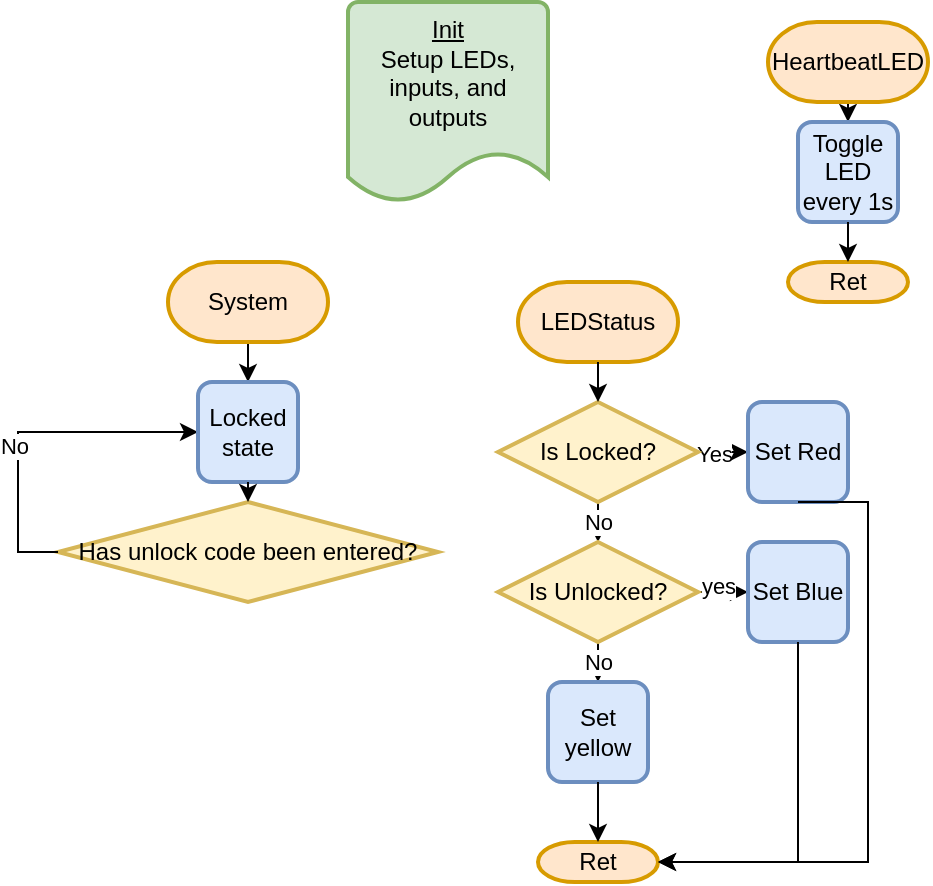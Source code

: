<mxfile version="26.0.9" pages="2">
  <diagram name="Page-1" id="dBuLCFQsL3gTptjGALky">
    <mxGraphModel dx="954" dy="613" grid="1" gridSize="10" guides="1" tooltips="1" connect="1" arrows="1" fold="1" page="1" pageScale="1" pageWidth="850" pageHeight="1100" math="0" shadow="0">
      <root>
        <mxCell id="0" />
        <mxCell id="1" parent="0" />
        <mxCell id="u3Nmi6-fQTHw9-42GvUO-1" value="&lt;u&gt;Init&lt;/u&gt;&lt;div&gt;Setup LEDs, inputs, and outputs&lt;/div&gt;&lt;div&gt;&lt;br&gt;&lt;/div&gt;&lt;div&gt;&lt;br&gt;&lt;/div&gt;" style="strokeWidth=2;html=1;shape=mxgraph.flowchart.document2;whiteSpace=wrap;size=0.25;fillColor=#d5e8d4;strokeColor=#82b366;" vertex="1" parent="1">
          <mxGeometry x="260" y="110" width="100" height="100" as="geometry" />
        </mxCell>
        <mxCell id="u3Nmi6-fQTHw9-42GvUO-5" style="edgeStyle=orthogonalEdgeStyle;rounded=0;orthogonalLoop=1;jettySize=auto;html=1;exitX=0.5;exitY=1;exitDx=0;exitDy=0;exitPerimeter=0;entryX=0.5;entryY=0;entryDx=0;entryDy=0;" edge="1" parent="1" source="u3Nmi6-fQTHw9-42GvUO-2" target="u3Nmi6-fQTHw9-42GvUO-3">
          <mxGeometry relative="1" as="geometry" />
        </mxCell>
        <mxCell id="u3Nmi6-fQTHw9-42GvUO-2" value="HeartbeatLED" style="strokeWidth=2;html=1;shape=mxgraph.flowchart.terminator;whiteSpace=wrap;fillColor=#ffe6cc;strokeColor=#d79b00;" vertex="1" parent="1">
          <mxGeometry x="470" y="120" width="80" height="40" as="geometry" />
        </mxCell>
        <mxCell id="u3Nmi6-fQTHw9-42GvUO-3" value="Toggle LED every 1s" style="rounded=1;whiteSpace=wrap;html=1;absoluteArcSize=1;arcSize=14;strokeWidth=2;fillColor=#dae8fc;strokeColor=#6c8ebf;" vertex="1" parent="1">
          <mxGeometry x="485" y="170" width="50" height="50" as="geometry" />
        </mxCell>
        <mxCell id="u3Nmi6-fQTHw9-42GvUO-4" value="Ret" style="strokeWidth=2;html=1;shape=mxgraph.flowchart.terminator;whiteSpace=wrap;fillColor=#ffe6cc;strokeColor=#d79b00;" vertex="1" parent="1">
          <mxGeometry x="480" y="240" width="60" height="20" as="geometry" />
        </mxCell>
        <mxCell id="u3Nmi6-fQTHw9-42GvUO-7" style="edgeStyle=orthogonalEdgeStyle;rounded=0;orthogonalLoop=1;jettySize=auto;html=1;exitX=0.5;exitY=1;exitDx=0;exitDy=0;entryX=0.5;entryY=0;entryDx=0;entryDy=0;entryPerimeter=0;" edge="1" parent="1" source="u3Nmi6-fQTHw9-42GvUO-3" target="u3Nmi6-fQTHw9-42GvUO-4">
          <mxGeometry relative="1" as="geometry" />
        </mxCell>
        <mxCell id="u3Nmi6-fQTHw9-42GvUO-16" style="edgeStyle=orthogonalEdgeStyle;rounded=0;orthogonalLoop=1;jettySize=auto;html=1;exitX=0.5;exitY=1;exitDx=0;exitDy=0;exitPerimeter=0;entryX=0.5;entryY=0;entryDx=0;entryDy=0;" edge="1" parent="1" source="u3Nmi6-fQTHw9-42GvUO-8" target="u3Nmi6-fQTHw9-42GvUO-13">
          <mxGeometry relative="1" as="geometry" />
        </mxCell>
        <mxCell id="u3Nmi6-fQTHw9-42GvUO-8" value="System" style="strokeWidth=2;html=1;shape=mxgraph.flowchart.terminator;whiteSpace=wrap;fillColor=#ffe6cc;strokeColor=#d79b00;" vertex="1" parent="1">
          <mxGeometry x="170" y="240" width="80" height="40" as="geometry" />
        </mxCell>
        <mxCell id="u3Nmi6-fQTHw9-42GvUO-9" value="Has unlock code been entered?" style="strokeWidth=2;html=1;shape=mxgraph.flowchart.decision;whiteSpace=wrap;fillColor=#fff2cc;strokeColor=#d6b656;" vertex="1" parent="1">
          <mxGeometry x="115" y="360" width="190" height="50" as="geometry" />
        </mxCell>
        <mxCell id="u3Nmi6-fQTHw9-42GvUO-11" style="edgeStyle=orthogonalEdgeStyle;rounded=0;orthogonalLoop=1;jettySize=auto;html=1;exitX=0;exitY=0.5;exitDx=0;exitDy=0;exitPerimeter=0;entryX=0;entryY=0.5;entryDx=0;entryDy=0;" edge="1" parent="1" source="u3Nmi6-fQTHw9-42GvUO-9" target="u3Nmi6-fQTHw9-42GvUO-13">
          <mxGeometry relative="1" as="geometry" />
        </mxCell>
        <mxCell id="u3Nmi6-fQTHw9-42GvUO-12" value="No" style="edgeLabel;html=1;align=center;verticalAlign=middle;resizable=0;points=[];" vertex="1" connectable="0" parent="u3Nmi6-fQTHw9-42GvUO-11">
          <mxGeometry x="-0.138" y="2" relative="1" as="geometry">
            <mxPoint as="offset" />
          </mxGeometry>
        </mxCell>
        <mxCell id="u3Nmi6-fQTHw9-42GvUO-13" value="Locked state" style="rounded=1;whiteSpace=wrap;html=1;absoluteArcSize=1;arcSize=14;strokeWidth=2;fillColor=#dae8fc;strokeColor=#6c8ebf;" vertex="1" parent="1">
          <mxGeometry x="185" y="300" width="50" height="50" as="geometry" />
        </mxCell>
        <mxCell id="u3Nmi6-fQTHw9-42GvUO-17" style="edgeStyle=orthogonalEdgeStyle;rounded=0;orthogonalLoop=1;jettySize=auto;html=1;exitX=0.5;exitY=1;exitDx=0;exitDy=0;entryX=0.5;entryY=0;entryDx=0;entryDy=0;entryPerimeter=0;" edge="1" parent="1" source="u3Nmi6-fQTHw9-42GvUO-13" target="u3Nmi6-fQTHw9-42GvUO-9">
          <mxGeometry relative="1" as="geometry" />
        </mxCell>
        <mxCell id="u3Nmi6-fQTHw9-42GvUO-18" value="LEDStatus" style="strokeWidth=2;html=1;shape=mxgraph.flowchart.terminator;whiteSpace=wrap;fillColor=#ffe6cc;strokeColor=#d79b00;" vertex="1" parent="1">
          <mxGeometry x="345" y="250" width="80" height="40" as="geometry" />
        </mxCell>
        <mxCell id="u3Nmi6-fQTHw9-42GvUO-21" value="No" style="edgeStyle=orthogonalEdgeStyle;rounded=0;orthogonalLoop=1;jettySize=auto;html=1;" edge="1" parent="1" source="u3Nmi6-fQTHw9-42GvUO-19" target="u3Nmi6-fQTHw9-42GvUO-20">
          <mxGeometry relative="1" as="geometry" />
        </mxCell>
        <mxCell id="u3Nmi6-fQTHw9-42GvUO-29" style="edgeStyle=orthogonalEdgeStyle;rounded=0;orthogonalLoop=1;jettySize=auto;html=1;exitX=1;exitY=0.5;exitDx=0;exitDy=0;exitPerimeter=0;entryX=0;entryY=0.5;entryDx=0;entryDy=0;" edge="1" parent="1" source="u3Nmi6-fQTHw9-42GvUO-19" target="u3Nmi6-fQTHw9-42GvUO-25">
          <mxGeometry relative="1" as="geometry" />
        </mxCell>
        <mxCell id="u3Nmi6-fQTHw9-42GvUO-30" value="Yes" style="edgeLabel;html=1;align=center;verticalAlign=middle;resizable=0;points=[];" vertex="1" connectable="0" parent="u3Nmi6-fQTHw9-42GvUO-29">
          <mxGeometry x="-0.36" y="-1" relative="1" as="geometry">
            <mxPoint as="offset" />
          </mxGeometry>
        </mxCell>
        <mxCell id="u3Nmi6-fQTHw9-42GvUO-19" value="Is Locked?" style="strokeWidth=2;html=1;shape=mxgraph.flowchart.decision;whiteSpace=wrap;fillColor=#fff2cc;strokeColor=#d6b656;" vertex="1" parent="1">
          <mxGeometry x="335" y="310" width="100" height="50" as="geometry" />
        </mxCell>
        <mxCell id="u3Nmi6-fQTHw9-42GvUO-23" value="" style="edgeStyle=orthogonalEdgeStyle;rounded=0;orthogonalLoop=1;jettySize=auto;html=1;" edge="1" parent="1" source="u3Nmi6-fQTHw9-42GvUO-20">
          <mxGeometry relative="1" as="geometry">
            <mxPoint x="385" y="450" as="targetPoint" />
          </mxGeometry>
        </mxCell>
        <mxCell id="u3Nmi6-fQTHw9-42GvUO-24" value="No" style="edgeLabel;html=1;align=center;verticalAlign=middle;resizable=0;points=[];" vertex="1" connectable="0" parent="u3Nmi6-fQTHw9-42GvUO-23">
          <mxGeometry x="-0.075" relative="1" as="geometry">
            <mxPoint as="offset" />
          </mxGeometry>
        </mxCell>
        <mxCell id="u3Nmi6-fQTHw9-42GvUO-28" style="edgeStyle=orthogonalEdgeStyle;rounded=0;orthogonalLoop=1;jettySize=auto;html=1;exitX=1;exitY=0.5;exitDx=0;exitDy=0;exitPerimeter=0;entryX=0;entryY=0.5;entryDx=0;entryDy=0;" edge="1" parent="1" source="u3Nmi6-fQTHw9-42GvUO-20" target="u3Nmi6-fQTHw9-42GvUO-26">
          <mxGeometry relative="1" as="geometry" />
        </mxCell>
        <mxCell id="u3Nmi6-fQTHw9-42GvUO-32" value="yes" style="edgeLabel;html=1;align=center;verticalAlign=middle;resizable=0;points=[];" vertex="1" connectable="0" parent="u3Nmi6-fQTHw9-42GvUO-28">
          <mxGeometry x="-0.2" y="3" relative="1" as="geometry">
            <mxPoint as="offset" />
          </mxGeometry>
        </mxCell>
        <mxCell id="u3Nmi6-fQTHw9-42GvUO-20" value="Is Unlocked?" style="strokeWidth=2;html=1;shape=mxgraph.flowchart.decision;whiteSpace=wrap;fillColor=#fff2cc;strokeColor=#d6b656;" vertex="1" parent="1">
          <mxGeometry x="335" y="380" width="100" height="50" as="geometry" />
        </mxCell>
        <mxCell id="u3Nmi6-fQTHw9-42GvUO-25" value="Set Red" style="rounded=1;whiteSpace=wrap;html=1;absoluteArcSize=1;arcSize=14;strokeWidth=2;fillColor=#dae8fc;strokeColor=#6c8ebf;" vertex="1" parent="1">
          <mxGeometry x="460" y="310" width="50" height="50" as="geometry" />
        </mxCell>
        <mxCell id="u3Nmi6-fQTHw9-42GvUO-26" value="Set Blue" style="rounded=1;whiteSpace=wrap;html=1;absoluteArcSize=1;arcSize=14;strokeWidth=2;fillColor=#dae8fc;strokeColor=#6c8ebf;" vertex="1" parent="1">
          <mxGeometry x="460" y="380" width="50" height="50" as="geometry" />
        </mxCell>
        <mxCell id="u3Nmi6-fQTHw9-42GvUO-27" value="Set yellow" style="rounded=1;whiteSpace=wrap;html=1;absoluteArcSize=1;arcSize=14;strokeWidth=2;fillColor=#dae8fc;strokeColor=#6c8ebf;" vertex="1" parent="1">
          <mxGeometry x="360" y="450" width="50" height="50" as="geometry" />
        </mxCell>
        <mxCell id="u3Nmi6-fQTHw9-42GvUO-33" value="Ret" style="strokeWidth=2;html=1;shape=mxgraph.flowchart.terminator;whiteSpace=wrap;fillColor=#ffe6cc;strokeColor=#d79b00;" vertex="1" parent="1">
          <mxGeometry x="355" y="530" width="60" height="20" as="geometry" />
        </mxCell>
        <mxCell id="u3Nmi6-fQTHw9-42GvUO-34" style="edgeStyle=orthogonalEdgeStyle;rounded=0;orthogonalLoop=1;jettySize=auto;html=1;exitX=0.5;exitY=1;exitDx=0;exitDy=0;entryX=0.5;entryY=0;entryDx=0;entryDy=0;entryPerimeter=0;" edge="1" parent="1" source="u3Nmi6-fQTHw9-42GvUO-27" target="u3Nmi6-fQTHw9-42GvUO-33">
          <mxGeometry relative="1" as="geometry" />
        </mxCell>
        <mxCell id="u3Nmi6-fQTHw9-42GvUO-35" style="edgeStyle=orthogonalEdgeStyle;rounded=0;orthogonalLoop=1;jettySize=auto;html=1;exitX=0.5;exitY=1;exitDx=0;exitDy=0;entryX=1;entryY=0.5;entryDx=0;entryDy=0;entryPerimeter=0;" edge="1" parent="1" source="u3Nmi6-fQTHw9-42GvUO-26" target="u3Nmi6-fQTHw9-42GvUO-33">
          <mxGeometry relative="1" as="geometry" />
        </mxCell>
        <mxCell id="u3Nmi6-fQTHw9-42GvUO-37" style="edgeStyle=orthogonalEdgeStyle;rounded=0;orthogonalLoop=1;jettySize=auto;html=1;exitX=0.5;exitY=1;exitDx=0;exitDy=0;entryX=1;entryY=0.5;entryDx=0;entryDy=0;entryPerimeter=0;" edge="1" parent="1" source="u3Nmi6-fQTHw9-42GvUO-25" target="u3Nmi6-fQTHw9-42GvUO-33">
          <mxGeometry relative="1" as="geometry">
            <Array as="points">
              <mxPoint x="520" y="360" />
              <mxPoint x="520" y="540" />
            </Array>
          </mxGeometry>
        </mxCell>
        <mxCell id="u3Nmi6-fQTHw9-42GvUO-38" style="edgeStyle=orthogonalEdgeStyle;rounded=0;orthogonalLoop=1;jettySize=auto;html=1;exitX=0.5;exitY=1;exitDx=0;exitDy=0;exitPerimeter=0;entryX=0.5;entryY=0;entryDx=0;entryDy=0;entryPerimeter=0;" edge="1" parent="1" source="u3Nmi6-fQTHw9-42GvUO-18" target="u3Nmi6-fQTHw9-42GvUO-19">
          <mxGeometry relative="1" as="geometry" />
        </mxCell>
      </root>
    </mxGraphModel>
  </diagram>
  <diagram id="-Ss_WuRYdg7Skfiw5Z12" name="Page-2">
    <mxGraphModel dx="954" dy="613" grid="1" gridSize="10" guides="1" tooltips="1" connect="1" arrows="1" fold="1" page="1" pageScale="1" pageWidth="850" pageHeight="1100" math="0" shadow="0">
      <root>
        <mxCell id="0" />
        <mxCell id="1" parent="0" />
        <mxCell id="uwYWku2frKwvPfw8uCsA-1" value="" style="rounded=0;whiteSpace=wrap;html=1;" vertex="1" parent="1">
          <mxGeometry x="120" y="20" width="510" height="120" as="geometry" />
        </mxCell>
        <mxCell id="uwYWku2frKwvPfw8uCsA-2" value="External Devices" style="rounded=0;whiteSpace=wrap;html=1;strokeColor=none;" vertex="1" parent="1">
          <mxGeometry x="130" y="30" width="110" height="40" as="geometry" />
        </mxCell>
        <mxCell id="uwYWku2frKwvPfw8uCsA-3" value="RGB LED" style="whiteSpace=wrap;html=1;aspect=fixed;" vertex="1" parent="1">
          <mxGeometry x="260" y="50" width="80" height="80" as="geometry" />
        </mxCell>
        <mxCell id="uwYWku2frKwvPfw8uCsA-4" value="LED Bar" style="whiteSpace=wrap;html=1;aspect=fixed;" vertex="1" parent="1">
          <mxGeometry x="380" y="50" width="80" height="80" as="geometry" />
        </mxCell>
        <mxCell id="uwYWku2frKwvPfw8uCsA-5" value="Keypad" style="whiteSpace=wrap;html=1;aspect=fixed;" vertex="1" parent="1">
          <mxGeometry x="520" y="50" width="80" height="80" as="geometry" />
        </mxCell>
        <mxCell id="uwYWku2frKwvPfw8uCsA-6" value="" style="rounded=0;whiteSpace=wrap;html=1;" vertex="1" parent="1">
          <mxGeometry x="120" y="150" width="510" height="120" as="geometry" />
        </mxCell>
        <mxCell id="uwYWku2frKwvPfw8uCsA-7" value="" style="rounded=0;whiteSpace=wrap;html=1;" vertex="1" parent="1">
          <mxGeometry x="120" y="280" width="510" height="120" as="geometry" />
        </mxCell>
        <mxCell id="uwYWku2frKwvPfw8uCsA-9" value="C Code" style="rounded=0;whiteSpace=wrap;html=1;strokeColor=none;" vertex="1" parent="1">
          <mxGeometry x="130" y="160" width="110" height="40" as="geometry" />
        </mxCell>
        <mxCell id="uwYWku2frKwvPfw8uCsA-10" value="Built in Functions" style="rounded=0;whiteSpace=wrap;html=1;strokeColor=none;" vertex="1" parent="1">
          <mxGeometry x="130" y="290" width="110" height="40" as="geometry" />
        </mxCell>
        <mxCell id="uwYWku2frKwvPfw8uCsA-17" style="edgeStyle=orthogonalEdgeStyle;rounded=0;orthogonalLoop=1;jettySize=auto;html=1;exitX=0.5;exitY=1;exitDx=0;exitDy=0;entryX=0.5;entryY=0;entryDx=0;entryDy=0;" edge="1" parent="1" source="uwYWku2frKwvPfw8uCsA-12" target="uwYWku2frKwvPfw8uCsA-14">
          <mxGeometry relative="1" as="geometry" />
        </mxCell>
        <mxCell id="uwYWku2frKwvPfw8uCsA-18" style="edgeStyle=orthogonalEdgeStyle;rounded=0;orthogonalLoop=1;jettySize=auto;html=1;exitX=0.75;exitY=1;exitDx=0;exitDy=0;entryX=0.5;entryY=0;entryDx=0;entryDy=0;" edge="1" parent="1" source="uwYWku2frKwvPfw8uCsA-12" target="uwYWku2frKwvPfw8uCsA-15">
          <mxGeometry relative="1" as="geometry" />
        </mxCell>
        <mxCell id="uwYWku2frKwvPfw8uCsA-12" value="LED status module" style="whiteSpace=wrap;html=1;aspect=fixed;" vertex="1" parent="1">
          <mxGeometry x="240" y="170" width="80" height="80" as="geometry" />
        </mxCell>
        <mxCell id="uwYWku2frKwvPfw8uCsA-19" style="edgeStyle=orthogonalEdgeStyle;rounded=0;orthogonalLoop=1;jettySize=auto;html=1;exitX=1;exitY=0.5;exitDx=0;exitDy=0;entryX=0.75;entryY=0;entryDx=0;entryDy=0;" edge="1" parent="1" source="uwYWku2frKwvPfw8uCsA-13" target="uwYWku2frKwvPfw8uCsA-15">
          <mxGeometry relative="1" as="geometry" />
        </mxCell>
        <mxCell id="uwYWku2frKwvPfw8uCsA-13" value="Keypad module" style="whiteSpace=wrap;html=1;aspect=fixed;" vertex="1" parent="1">
          <mxGeometry x="380" y="170" width="80" height="80" as="geometry" />
        </mxCell>
        <mxCell id="uwYWku2frKwvPfw8uCsA-14" value="Timers" style="whiteSpace=wrap;html=1;aspect=fixed;" vertex="1" parent="1">
          <mxGeometry x="250" y="300" width="80" height="80" as="geometry" />
        </mxCell>
        <mxCell id="uwYWku2frKwvPfw8uCsA-15" value="GPIO" style="whiteSpace=wrap;html=1;aspect=fixed;" vertex="1" parent="1">
          <mxGeometry x="420" y="300" width="80" height="80" as="geometry" />
        </mxCell>
        <mxCell id="uwYWku2frKwvPfw8uCsA-16" style="edgeStyle=orthogonalEdgeStyle;rounded=0;orthogonalLoop=1;jettySize=auto;html=1;exitX=0.5;exitY=1;exitDx=0;exitDy=0;entryX=0.638;entryY=0.013;entryDx=0;entryDy=0;entryPerimeter=0;" edge="1" parent="1" source="uwYWku2frKwvPfw8uCsA-3" target="uwYWku2frKwvPfw8uCsA-12">
          <mxGeometry relative="1" as="geometry" />
        </mxCell>
        <mxCell id="uwYWku2frKwvPfw8uCsA-21" style="edgeStyle=orthogonalEdgeStyle;rounded=0;orthogonalLoop=1;jettySize=auto;html=1;exitX=0.5;exitY=1;exitDx=0;exitDy=0;entryX=1;entryY=0.25;entryDx=0;entryDy=0;" edge="1" parent="1" source="uwYWku2frKwvPfw8uCsA-5" target="uwYWku2frKwvPfw8uCsA-13">
          <mxGeometry relative="1" as="geometry" />
        </mxCell>
        <mxCell id="uwYWku2frKwvPfw8uCsA-23" style="edgeStyle=orthogonalEdgeStyle;rounded=0;orthogonalLoop=1;jettySize=auto;html=1;exitX=1;exitY=0.5;exitDx=0;exitDy=0;entryX=1;entryY=0.5;entryDx=0;entryDy=0;" edge="1" parent="1" source="uwYWku2frKwvPfw8uCsA-4" target="uwYWku2frKwvPfw8uCsA-15">
          <mxGeometry relative="1" as="geometry">
            <Array as="points">
              <mxPoint x="510" y="90" />
              <mxPoint x="510" y="340" />
            </Array>
          </mxGeometry>
        </mxCell>
        <mxCell id="uwYWku2frKwvPfw8uCsA-24" style="edgeStyle=orthogonalEdgeStyle;rounded=0;orthogonalLoop=1;jettySize=auto;html=1;exitX=0;exitY=0.5;exitDx=0;exitDy=0;entryX=1;entryY=0.5;entryDx=0;entryDy=0;" edge="1" parent="1" source="uwYWku2frKwvPfw8uCsA-4" target="uwYWku2frKwvPfw8uCsA-14">
          <mxGeometry relative="1" as="geometry" />
        </mxCell>
      </root>
    </mxGraphModel>
  </diagram>
</mxfile>
